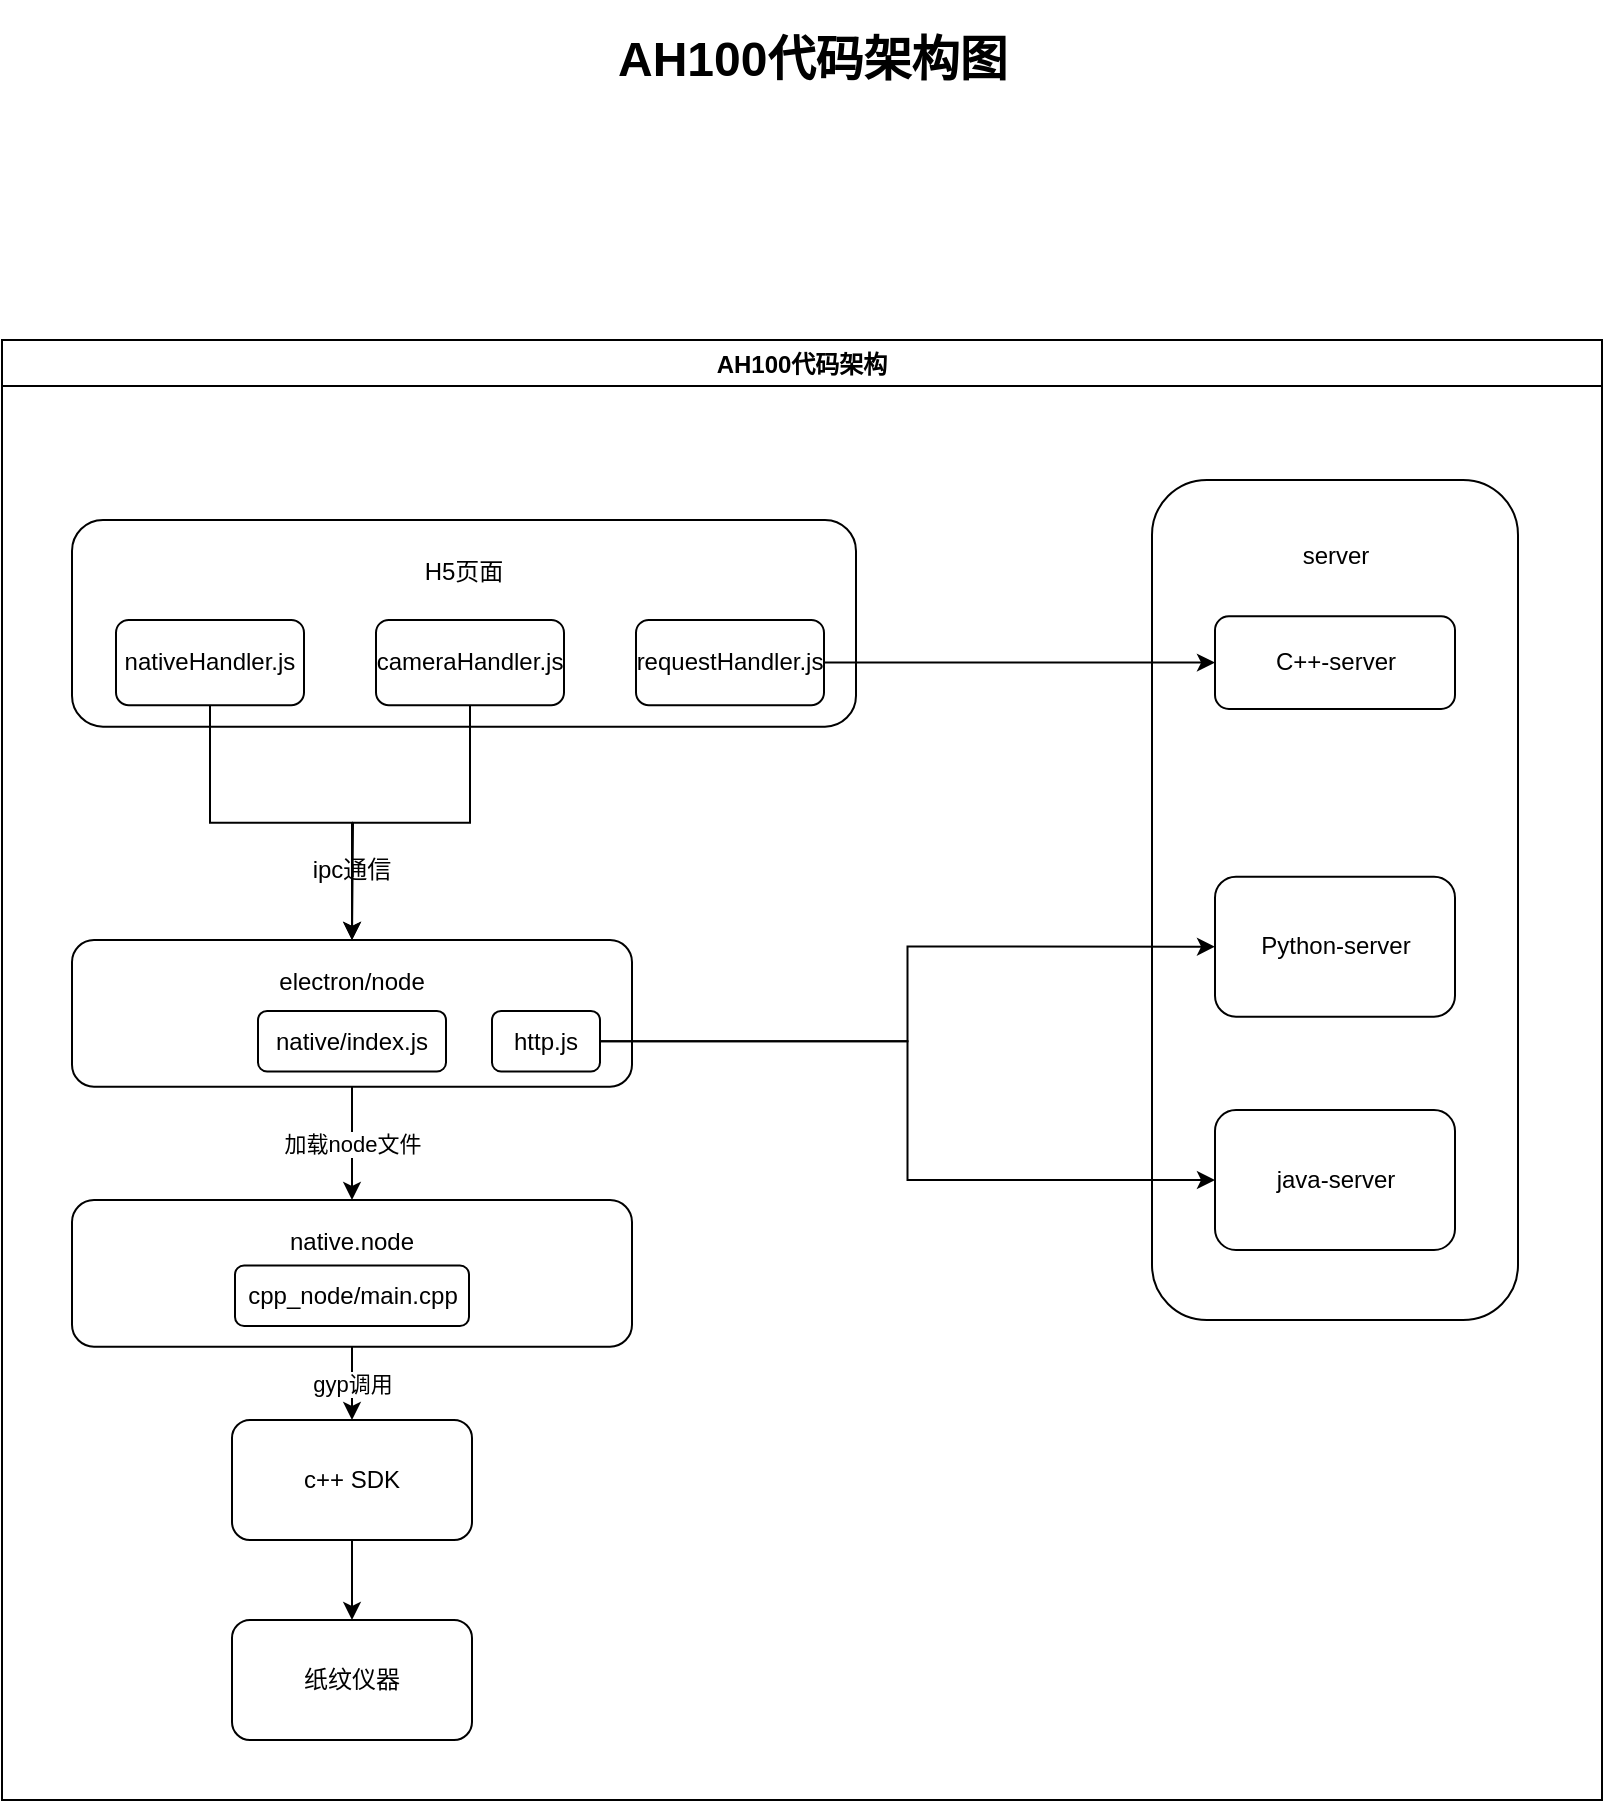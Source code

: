 <mxfile version="20.2.3" type="device"><diagram id="zmCFHGFmofHa6w2bGkb-" name="AH100架构"><mxGraphModel dx="2249" dy="1866" grid="1" gridSize="10" guides="1" tooltips="1" connect="1" arrows="1" fold="1" page="1" pageScale="1" pageWidth="827" pageHeight="1169" math="0" shadow="0"><root><mxCell id="0"/><mxCell id="1" parent="0"/><mxCell id="fkoUKDEH4g3PIdf-bIoS-76" value="&lt;h1&gt;AH100代码架构图&lt;/h1&gt;" style="text;html=1;strokeColor=none;fillColor=none;spacing=5;spacingTop=-20;whiteSpace=wrap;overflow=hidden;rounded=0;" parent="1" vertex="1"><mxGeometry x="-510" y="-1120" width="250" height="120" as="geometry"/></mxCell><mxCell id="fkoUKDEH4g3PIdf-bIoS-143" value="AH100代码架构" style="swimlane;" parent="1" vertex="1"><mxGeometry x="-813" y="-960" width="800" height="730" as="geometry"/></mxCell><mxCell id="tCTE_xH80gUlGNYTU55F-24" value="" style="group" parent="fkoUKDEH4g3PIdf-bIoS-143" vertex="1" connectable="0"><mxGeometry x="35" y="90" width="392" height="103.33" as="geometry"/></mxCell><mxCell id="tCTE_xH80gUlGNYTU55F-15" value="" style="rounded=1;whiteSpace=wrap;html=1;" parent="tCTE_xH80gUlGNYTU55F-24" vertex="1"><mxGeometry width="392" height="103.33" as="geometry"/></mxCell><mxCell id="tCTE_xH80gUlGNYTU55F-16" value="H5页面" style="text;html=1;strokeColor=none;fillColor=none;align=center;verticalAlign=middle;whiteSpace=wrap;rounded=0;" parent="tCTE_xH80gUlGNYTU55F-24" vertex="1"><mxGeometry x="166" y="10.005" width="60" height="32.024" as="geometry"/></mxCell><mxCell id="tCTE_xH80gUlGNYTU55F-17" value="nativeHandler.js" style="rounded=1;whiteSpace=wrap;html=1;" parent="tCTE_xH80gUlGNYTU55F-24" vertex="1"><mxGeometry x="22" y="49.957" width="94" height="42.699" as="geometry"/></mxCell><mxCell id="tCTE_xH80gUlGNYTU55F-18" value="requestHandler.js" style="rounded=1;whiteSpace=wrap;html=1;" parent="tCTE_xH80gUlGNYTU55F-24" vertex="1"><mxGeometry x="282" y="49.957" width="94" height="42.699" as="geometry"/></mxCell><mxCell id="tCTE_xH80gUlGNYTU55F-19" value="cameraHandler.js" style="rounded=1;whiteSpace=wrap;html=1;" parent="tCTE_xH80gUlGNYTU55F-24" vertex="1"><mxGeometry x="152" y="49.957" width="94" height="42.699" as="geometry"/></mxCell><mxCell id="tCTE_xH80gUlGNYTU55F-31" value="" style="group" parent="fkoUKDEH4g3PIdf-bIoS-143" vertex="1" connectable="0"><mxGeometry x="35" y="300" width="280" height="73.33" as="geometry"/></mxCell><mxCell id="tCTE_xH80gUlGNYTU55F-26" value="" style="rounded=1;whiteSpace=wrap;html=1;" parent="tCTE_xH80gUlGNYTU55F-31" vertex="1"><mxGeometry width="280" height="73.33" as="geometry"/></mxCell><mxCell id="tCTE_xH80gUlGNYTU55F-27" value="electron/node" style="text;html=1;strokeColor=none;fillColor=none;align=center;verticalAlign=middle;whiteSpace=wrap;rounded=0;" parent="tCTE_xH80gUlGNYTU55F-31" vertex="1"><mxGeometry x="110" y="9.995" width="60" height="22.726" as="geometry"/></mxCell><mxCell id="tCTE_xH80gUlGNYTU55F-28" value="native/index.js" style="rounded=1;whiteSpace=wrap;html=1;" parent="tCTE_xH80gUlGNYTU55F-31" vertex="1"><mxGeometry x="93" y="35.453" width="94" height="30.302" as="geometry"/></mxCell><mxCell id="tCTE_xH80gUlGNYTU55F-29" value="http.js" style="rounded=1;whiteSpace=wrap;html=1;" parent="tCTE_xH80gUlGNYTU55F-31" vertex="1"><mxGeometry x="210" y="35.45" width="54" height="30.3" as="geometry"/></mxCell><mxCell id="tCTE_xH80gUlGNYTU55F-7" value="" style="group" parent="fkoUKDEH4g3PIdf-bIoS-143" vertex="1" connectable="0"><mxGeometry x="575" y="70" width="183" height="420" as="geometry"/></mxCell><mxCell id="tCTE_xH80gUlGNYTU55F-6" value="" style="rounded=1;whiteSpace=wrap;html=1;" parent="tCTE_xH80gUlGNYTU55F-7" vertex="1"><mxGeometry width="183" height="420" as="geometry"/></mxCell><mxCell id="tCTE_xH80gUlGNYTU55F-4" value="Python-server" style="rounded=1;whiteSpace=wrap;html=1;" parent="tCTE_xH80gUlGNYTU55F-7" vertex="1"><mxGeometry x="31.5" y="198.333" width="120" height="70" as="geometry"/></mxCell><mxCell id="tCTE_xH80gUlGNYTU55F-5" value="java-server" style="rounded=1;whiteSpace=wrap;html=1;" parent="tCTE_xH80gUlGNYTU55F-7" vertex="1"><mxGeometry x="31.5" y="315" width="120" height="70" as="geometry"/></mxCell><mxCell id="tCTE_xH80gUlGNYTU55F-8" value="server" style="text;html=1;strokeColor=none;fillColor=none;align=center;verticalAlign=middle;whiteSpace=wrap;rounded=0;" parent="tCTE_xH80gUlGNYTU55F-7" vertex="1"><mxGeometry x="61.5" y="20.003" width="60" height="35" as="geometry"/></mxCell><mxCell id="tCTE_xH80gUlGNYTU55F-9" value="C++-server" style="rounded=1;whiteSpace=wrap;html=1;" parent="tCTE_xH80gUlGNYTU55F-7" vertex="1"><mxGeometry x="31.5" y="68.16" width="120" height="46.3" as="geometry"/></mxCell><mxCell id="tCTE_xH80gUlGNYTU55F-10" style="edgeStyle=orthogonalEdgeStyle;rounded=0;orthogonalLoop=1;jettySize=auto;html=1;exitX=1;exitY=0.5;exitDx=0;exitDy=0;entryX=0;entryY=0.5;entryDx=0;entryDy=0;" parent="fkoUKDEH4g3PIdf-bIoS-143" source="tCTE_xH80gUlGNYTU55F-18" target="tCTE_xH80gUlGNYTU55F-9" edge="1"><mxGeometry relative="1" as="geometry"><mxPoint x="315" y="198.33" as="sourcePoint"/></mxGeometry></mxCell><mxCell id="tCTE_xH80gUlGNYTU55F-13" style="edgeStyle=orthogonalEdgeStyle;rounded=0;orthogonalLoop=1;jettySize=auto;html=1;exitX=0.5;exitY=1;exitDx=0;exitDy=0;" parent="fkoUKDEH4g3PIdf-bIoS-143" source="tCTE_xH80gUlGNYTU55F-19" edge="1"><mxGeometry relative="1" as="geometry"><mxPoint x="255" y="198.33" as="sourcePoint"/><mxPoint x="175" y="300" as="targetPoint"/></mxGeometry></mxCell><mxCell id="tCTE_xH80gUlGNYTU55F-11" style="edgeStyle=orthogonalEdgeStyle;rounded=0;orthogonalLoop=1;jettySize=auto;html=1;entryX=0;entryY=0.5;entryDx=0;entryDy=0;" parent="fkoUKDEH4g3PIdf-bIoS-143" source="tCTE_xH80gUlGNYTU55F-29" target="tCTE_xH80gUlGNYTU55F-4" edge="1"><mxGeometry relative="1" as="geometry"><mxPoint x="235" y="355" as="sourcePoint"/></mxGeometry></mxCell><mxCell id="tCTE_xH80gUlGNYTU55F-12" style="edgeStyle=orthogonalEdgeStyle;rounded=0;orthogonalLoop=1;jettySize=auto;html=1;entryX=0;entryY=0.5;entryDx=0;entryDy=0;" parent="fkoUKDEH4g3PIdf-bIoS-143" source="tCTE_xH80gUlGNYTU55F-29" target="tCTE_xH80gUlGNYTU55F-5" edge="1"><mxGeometry relative="1" as="geometry"><mxPoint x="235" y="355" as="sourcePoint"/></mxGeometry></mxCell><mxCell id="tCTE_xH80gUlGNYTU55F-35" style="edgeStyle=orthogonalEdgeStyle;rounded=0;orthogonalLoop=1;jettySize=auto;html=1;exitX=0.5;exitY=1;exitDx=0;exitDy=0;entryX=0.5;entryY=0;entryDx=0;entryDy=0;" parent="fkoUKDEH4g3PIdf-bIoS-143" source="tCTE_xH80gUlGNYTU55F-3" target="tCTE_xH80gUlGNYTU55F-34" edge="1"><mxGeometry relative="1" as="geometry"/></mxCell><mxCell id="tCTE_xH80gUlGNYTU55F-3" value="c++ SDK" style="rounded=1;whiteSpace=wrap;html=1;" parent="fkoUKDEH4g3PIdf-bIoS-143" vertex="1"><mxGeometry x="115" y="540" width="120" height="60" as="geometry"/></mxCell><mxCell id="tCTE_xH80gUlGNYTU55F-21" style="edgeStyle=orthogonalEdgeStyle;rounded=0;orthogonalLoop=1;jettySize=auto;html=1;exitX=0.5;exitY=1;exitDx=0;exitDy=0;entryX=0.5;entryY=0;entryDx=0;entryDy=0;" parent="fkoUKDEH4g3PIdf-bIoS-143" source="tCTE_xH80gUlGNYTU55F-17" target="tCTE_xH80gUlGNYTU55F-26" edge="1"><mxGeometry relative="1" as="geometry"><mxPoint x="175" y="295" as="targetPoint"/></mxGeometry></mxCell><mxCell id="tCTE_xH80gUlGNYTU55F-23" value="ipc通信" style="text;html=1;strokeColor=none;fillColor=none;align=center;verticalAlign=middle;whiteSpace=wrap;rounded=0;" parent="fkoUKDEH4g3PIdf-bIoS-143" vertex="1"><mxGeometry x="145" y="250" width="60" height="30" as="geometry"/></mxCell><mxCell id="tCTE_xH80gUlGNYTU55F-34" value="纸纹仪器" style="rounded=1;whiteSpace=wrap;html=1;" parent="fkoUKDEH4g3PIdf-bIoS-143" vertex="1"><mxGeometry x="115" y="640" width="120" height="60" as="geometry"/></mxCell><mxCell id="tCTE_xH80gUlGNYTU55F-36" value="" style="group" parent="fkoUKDEH4g3PIdf-bIoS-143" vertex="1" connectable="0"><mxGeometry x="35" y="430" width="280" height="73.33" as="geometry"/></mxCell><mxCell id="tCTE_xH80gUlGNYTU55F-37" value="" style="rounded=1;whiteSpace=wrap;html=1;" parent="tCTE_xH80gUlGNYTU55F-36" vertex="1"><mxGeometry width="280" height="73.33" as="geometry"/></mxCell><mxCell id="tCTE_xH80gUlGNYTU55F-38" value="native.node" style="text;html=1;strokeColor=none;fillColor=none;align=center;verticalAlign=middle;whiteSpace=wrap;rounded=0;" parent="tCTE_xH80gUlGNYTU55F-36" vertex="1"><mxGeometry x="110" y="9.995" width="60" height="22.726" as="geometry"/></mxCell><mxCell id="tCTE_xH80gUlGNYTU55F-39" value="cpp_node/main.cpp" style="rounded=1;whiteSpace=wrap;html=1;" parent="tCTE_xH80gUlGNYTU55F-36" vertex="1"><mxGeometry x="81.5" y="32.72" width="117" height="30.3" as="geometry"/></mxCell><mxCell id="tCTE_xH80gUlGNYTU55F-41" value="加载node文件" style="edgeStyle=orthogonalEdgeStyle;rounded=0;orthogonalLoop=1;jettySize=auto;html=1;exitX=0.5;exitY=1;exitDx=0;exitDy=0;" parent="fkoUKDEH4g3PIdf-bIoS-143" source="tCTE_xH80gUlGNYTU55F-26" target="tCTE_xH80gUlGNYTU55F-37" edge="1"><mxGeometry relative="1" as="geometry"/></mxCell><mxCell id="tCTE_xH80gUlGNYTU55F-42" value="gyp调用" style="edgeStyle=orthogonalEdgeStyle;rounded=0;orthogonalLoop=1;jettySize=auto;html=1;exitX=0.5;exitY=1;exitDx=0;exitDy=0;entryX=0.5;entryY=0;entryDx=0;entryDy=0;" parent="fkoUKDEH4g3PIdf-bIoS-143" source="tCTE_xH80gUlGNYTU55F-37" target="tCTE_xH80gUlGNYTU55F-3" edge="1"><mxGeometry relative="1" as="geometry"/></mxCell></root></mxGraphModel></diagram></mxfile>